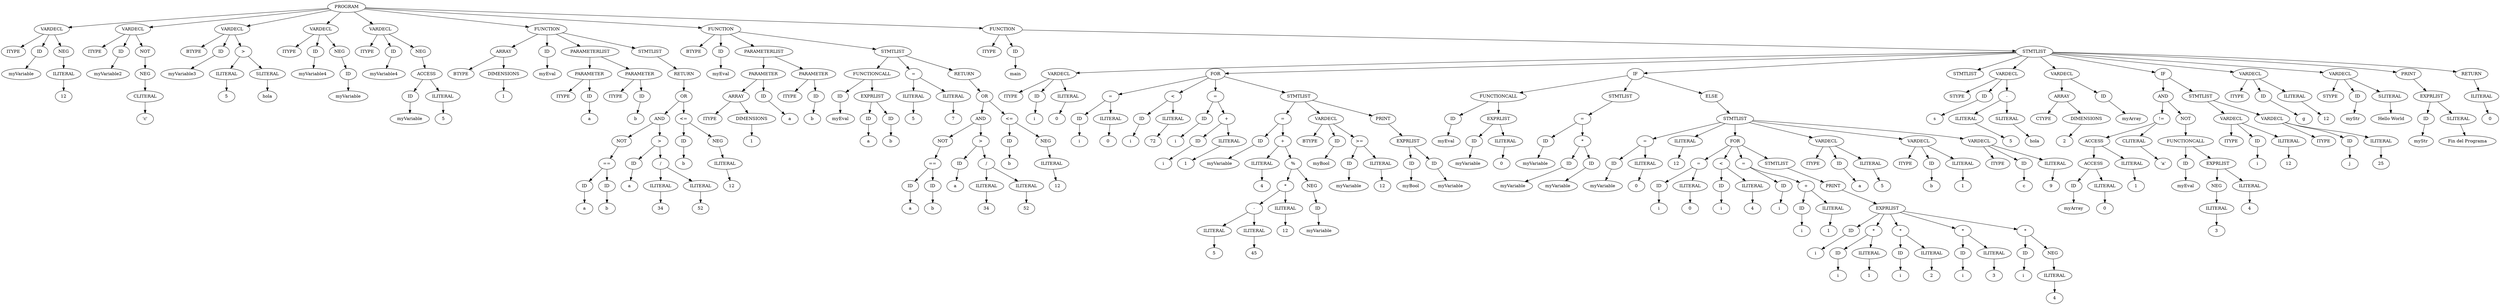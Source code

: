 digraph G {
    A [label="PROGRAM"];
    B [label="VARDECL"];
    C [label="ITYPE"];
    D [label="ID"];
    E [label="myVariable"];
    F [label="NEG"];
    G [label="ILITERAL"];
    H [label="12"];
    I [label="VARDECL"];
    J [label="ITYPE"];
    K [label="ID"];
    L [label="myVariable2"];
    M [label="NOT"];
    N [label="NEG"];
    O [label="CLITERAL"];
    P [label="'c'"];
    Q [label="VARDECL"];
    R [label="BTYPE"];
    S [label="ID"];
    T [label="myVariable3"];
    U [label=">"];
    V [label="ILITERAL"];
    W [label="5"];
    X [label="SLITERAL"];
    Y [label="hola"];
    Z [label="VARDECL"];
    ZA [label="ITYPE"];
    ZB [label="ID"];
    ZC [label="myVariable4"];
    ZD [label="NEG"];
    ZE [label="ID"];
    ZF [label="myVariable"];
    ZG [label="VARDECL"];
    ZH [label="ITYPE"];
    ZI [label="ID"];
    ZJ [label="myVariable4"];
    ZK [label="NEG"];
    ZL [label="ACCESS"];
    ZM [label="ID"];
    ZN [label="myVariable"];
    ZO [label="ILITERAL"];
    ZP [label="5"];
    ZQ [label="FUNCTION"];
    ZR [label="ARRAY"];
    ZS [label="BTYPE"];
    ZT [label="DIMENSIONS"];
    ZU [label="1"];
    ZV [label="ID"];
    ZW [label="myEval"];
    ZX [label="PARAMETERLIST"];
    ZY [label="PARAMETER"];
    ZZ [label="ITYPE"];
    ZZA [label="ID"];
    ZZB [label="a"];
    ZZC [label="PARAMETER"];
    ZZD [label="ITYPE"];
    ZZE [label="ID"];
    ZZF [label="b"];
    ZZG [label="STMTLIST"];
    ZZH [label="RETURN"];
    ZZI [label="OR"];
    ZZJ [label="AND"];
    ZZK [label="NOT"];
    ZZL [label="=="];
    ZZM [label="ID"];
    ZZN [label="a"];
    ZZO [label="ID"];
    ZZP [label="b"];
    ZZQ [label=">"];
    ZZR [label="ID"];
    ZZS [label="a"];
    ZZT [label="/"];
    ZZU [label="ILITERAL"];
    ZZV [label="34"];
    ZZW [label="ILITERAL"];
    ZZX [label="52"];
    ZZY [label="<="];
    ZZZ [label="ID"];
    ZZZA [label="b"];
    ZZZB [label="NEG"];
    ZZZC [label="ILITERAL"];
    ZZZD [label="12"];
    ZZZE [label="FUNCTION"];
    ZZZF [label="BTYPE"];
    ZZZG [label="ID"];
    ZZZH [label="myEval"];
    ZZZI [label="PARAMETERLIST"];
    ZZZJ [label="PARAMETER"];
    ZZZK [label="ARRAY"];
    ZZZL [label="ITYPE"];
    ZZZM [label="DIMENSIONS"];
    ZZZN [label="1"];
    ZZZO [label="ID"];
    ZZZP [label="a"];
    ZZZQ [label="PARAMETER"];
    ZZZR [label="ITYPE"];
    ZZZS [label="ID"];
    ZZZT [label="b"];
    ZZZU [label="STMTLIST"];
    ZZZV [label="FUNCTIONCALL"];
    ZZZW [label="ID"];
    ZZZX [label="myEval"];
    ZZZY [label="EXPRLIST"];
    ZZZZ [label="ID"];
    ZZZZA [label="a"];
    ZZZZB [label="ID"];
    ZZZZC [label="b"];
    ZZZZD [label="="];
    ZZZZE [label="ILITERAL"];
    ZZZZF [label="5"];
    ZZZZG [label="ILITERAL"];
    ZZZZH [label="7"];
    ZZZZI [label="RETURN"];
    ZZZZJ [label="OR"];
    ZZZZK [label="AND"];
    ZZZZL [label="NOT"];
    ZZZZM [label="=="];
    ZZZZN [label="ID"];
    ZZZZO [label="a"];
    ZZZZP [label="ID"];
    ZZZZQ [label="b"];
    ZZZZR [label=">"];
    ZZZZS [label="ID"];
    ZZZZT [label="a"];
    ZZZZU [label="/"];
    ZZZZV [label="ILITERAL"];
    ZZZZW [label="34"];
    ZZZZX [label="ILITERAL"];
    ZZZZY [label="52"];
    ZZZZZ [label="<="];
    ZZZZZA [label="ID"];
    ZZZZZB [label="b"];
    ZZZZZC [label="NEG"];
    ZZZZZD [label="ILITERAL"];
    ZZZZZE [label="12"];
    ZZZZZF [label="FUNCTION"];
    ZZZZZG [label="ITYPE"];
    ZZZZZH [label="ID"];
    ZZZZZI [label="main"];
    ZZZZZJ [label="STMTLIST"];
    ZZZZZK [label="VARDECL"];
    ZZZZZL [label="ITYPE"];
    ZZZZZM [label="ID"];
    ZZZZZN [label="i"];
    ZZZZZO [label="ILITERAL"];
    ZZZZZP [label="0"];
    ZZZZZQ [label="FOR"];
    ZZZZZR [label="="];
    ZZZZZS [label="ID"];
    ZZZZZT [label="i"];
    ZZZZZU [label="ILITERAL"];
    ZZZZZV [label="0"];
    ZZZZZW [label="<"];
    ZZZZZX [label="ID"];
    ZZZZZY [label="i"];
    ZZZZZZ [label="ILITERAL"];
    ZZZZZZA [label="72"];
    ZZZZZZB [label="="];
    ZZZZZZC [label="ID"];
    ZZZZZZD [label="i"];
    ZZZZZZE [label="+"];
    ZZZZZZF [label="ID"];
    ZZZZZZG [label="i"];
    ZZZZZZH [label="ILITERAL"];
    ZZZZZZI [label="1"];
    ZZZZZZJ [label="STMTLIST"];
    ZZZZZZK [label="="];
    ZZZZZZL [label="ID"];
    ZZZZZZM [label="myVariable"];
    ZZZZZZN [label="+"];
    ZZZZZZO [label="ILITERAL"];
    ZZZZZZP [label="4"];
    ZZZZZZQ [label="%"];
    ZZZZZZR [label="*"];
    ZZZZZZS [label="-"];
    ZZZZZZT [label="ILITERAL"];
    ZZZZZZU [label="5"];
    ZZZZZZV [label="ILITERAL"];
    ZZZZZZW [label="45"];
    ZZZZZZX [label="ILITERAL"];
    ZZZZZZY [label="12"];
    ZZZZZZZ [label="NEG"];
    ZZZZZZZA [label="ID"];
    ZZZZZZZB [label="myVariable"];
    ZZZZZZZC [label="VARDECL"];
    ZZZZZZZD [label="BTYPE"];
    ZZZZZZZE [label="ID"];
    ZZZZZZZF [label="myBool"];
    ZZZZZZZG [label=">="];
    ZZZZZZZH [label="ID"];
    ZZZZZZZI [label="myVariable"];
    ZZZZZZZJ [label="ILITERAL"];
    ZZZZZZZK [label="12"];
    ZZZZZZZL [label="PRINT"];
    ZZZZZZZM [label="EXPRLIST"];
    ZZZZZZZN [label="ID"];
    ZZZZZZZO [label="myBool"];
    ZZZZZZZP [label="ID"];
    ZZZZZZZQ [label="myVariable"];
    ZZZZZZZR [label="IF"];
    ZZZZZZZS [label="FUNCTIONCALL"];
    ZZZZZZZT [label="ID"];
    ZZZZZZZU [label="myEval"];
    ZZZZZZZV [label="EXPRLIST"];
    ZZZZZZZW [label="ID"];
    ZZZZZZZX [label="myVariable"];
    ZZZZZZZY [label="ILITERAL"];
    ZZZZZZZZ [label="0"];
    ZZZZZZZZA [label="STMTLIST"];
    ZZZZZZZZB [label="="];
    ZZZZZZZZC [label="ID"];
    ZZZZZZZZD [label="myVariable"];
    ZZZZZZZZE [label="*"];
    ZZZZZZZZF [label="ID"];
    ZZZZZZZZG [label="myVariable"];
    ZZZZZZZZH [label="ID"];
    ZZZZZZZZI [label="myVariable"];
    ZZZZZZZZJ [label="ELSE"];
    ZZZZZZZZK [label="STMTLIST"];
    ZZZZZZZZL [label="="];
    ZZZZZZZZM [label="ID"];
    ZZZZZZZZN [label="myVariable"];
    ZZZZZZZZO [label="ILITERAL"];
    ZZZZZZZZP [label="0"];
    ZZZZZZZZQ [label="ILITERAL"];
    ZZZZZZZZR [label="12"];
    ZZZZZZZZS [label="FOR"];
    ZZZZZZZZT [label="="];
    ZZZZZZZZU [label="ID"];
    ZZZZZZZZV [label="i"];
    ZZZZZZZZW [label="ILITERAL"];
    ZZZZZZZZX [label="0"];
    ZZZZZZZZY [label="<"];
    ZZZZZZZZZ [label="ID"];
    ZZZZZZZZZA [label="i"];
    ZZZZZZZZZB [label="ILITERAL"];
    ZZZZZZZZZC [label="4"];
    ZZZZZZZZZD [label="="];
    ZZZZZZZZZE [label="ID"];
    ZZZZZZZZZF [label="i"];
    ZZZZZZZZZG [label="+"];
    ZZZZZZZZZH [label="ID"];
    ZZZZZZZZZI [label="i"];
    ZZZZZZZZZJ [label="ILITERAL"];
    ZZZZZZZZZK [label="1"];
    ZZZZZZZZZL [label="STMTLIST"];
    ZZZZZZZZZM [label="PRINT"];
    ZZZZZZZZZN [label="EXPRLIST"];
    ZZZZZZZZZO [label="ID"];
    ZZZZZZZZZP [label="i"];
    ZZZZZZZZZQ [label="*"];
    ZZZZZZZZZR [label="ID"];
    ZZZZZZZZZS [label="i"];
    ZZZZZZZZZT [label="ILITERAL"];
    ZZZZZZZZZU [label="1"];
    ZZZZZZZZZV [label="*"];
    ZZZZZZZZZW [label="ID"];
    ZZZZZZZZZX [label="i"];
    ZZZZZZZZZY [label="ILITERAL"];
    ZZZZZZZZZZ [label="2"];
    ZZZZZZZZZZA [label="*"];
    ZZZZZZZZZZB [label="ID"];
    ZZZZZZZZZZC [label="i"];
    ZZZZZZZZZZD [label="ILITERAL"];
    ZZZZZZZZZZE [label="3"];
    ZZZZZZZZZZF [label="*"];
    ZZZZZZZZZZG [label="ID"];
    ZZZZZZZZZZH [label="i"];
    ZZZZZZZZZZI [label="NEG"];
    ZZZZZZZZZZJ [label="ILITERAL"];
    ZZZZZZZZZZK [label="4"];
    ZZZZZZZZZZL [label="VARDECL"];
    ZZZZZZZZZZM [label="ITYPE"];
    ZZZZZZZZZZN [label="ID"];
    ZZZZZZZZZZO [label="a"];
    ZZZZZZZZZZP [label="ILITERAL"];
    ZZZZZZZZZZQ [label="5"];
    ZZZZZZZZZZR [label="VARDECL"];
    ZZZZZZZZZZS [label="ITYPE"];
    ZZZZZZZZZZT [label="ID"];
    ZZZZZZZZZZU [label="b"];
    ZZZZZZZZZZV [label="ILITERAL"];
    ZZZZZZZZZZW [label="1"];
    ZZZZZZZZZZX [label="VARDECL"];
    ZZZZZZZZZZY [label="ITYPE"];
    ZZZZZZZZZZZ [label="ID"];
    ZZZZZZZZZZZA [label="c"];
    ZZZZZZZZZZZB [label="ILITERAL"];
    ZZZZZZZZZZZC [label="9"];
    ZZZZZZZZZZZD [label="STMTLIST"];
    ZZZZZZZZZZZE [label="VARDECL"];
    ZZZZZZZZZZZF [label="STYPE"];
    ZZZZZZZZZZZG [label="ID"];
    ZZZZZZZZZZZH [label="s"];
    ZZZZZZZZZZZI [label="-"];
    ZZZZZZZZZZZJ [label="ILITERAL"];
    ZZZZZZZZZZZK [label="5"];
    ZZZZZZZZZZZL [label="SLITERAL"];
    ZZZZZZZZZZZM [label="hola"];
    ZZZZZZZZZZZN [label="VARDECL"];
    ZZZZZZZZZZZO [label="ARRAY"];
    ZZZZZZZZZZZP [label="CTYPE"];
    ZZZZZZZZZZZQ [label="DIMENSIONS"];
    ZZZZZZZZZZZR [label="2"];
    ZZZZZZZZZZZS [label="ID"];
    ZZZZZZZZZZZT [label="myArray"];
    ZZZZZZZZZZZU [label="IF"];
    ZZZZZZZZZZZV [label="AND"];
    ZZZZZZZZZZZW [label="!="];
    ZZZZZZZZZZZX [label="ACCESS"];
    ZZZZZZZZZZZY [label="ACCESS"];
    ZZZZZZZZZZZZ [label="ID"];
    ZZZZZZZZZZZZA [label="myArray"];
    ZZZZZZZZZZZZB [label="ILITERAL"];
    ZZZZZZZZZZZZC [label="0"];
    ZZZZZZZZZZZZD [label="ILITERAL"];
    ZZZZZZZZZZZZE [label="1"];
    ZZZZZZZZZZZZF [label="CLITERAL"];
    ZZZZZZZZZZZZG [label="'a'"];
    ZZZZZZZZZZZZH [label="NOT"];
    ZZZZZZZZZZZZI [label="FUNCTIONCALL"];
    ZZZZZZZZZZZZJ [label="ID"];
    ZZZZZZZZZZZZK [label="myEval"];
    ZZZZZZZZZZZZL [label="EXPRLIST"];
    ZZZZZZZZZZZZM [label="NEG"];
    ZZZZZZZZZZZZN [label="ILITERAL"];
    ZZZZZZZZZZZZO [label="3"];
    ZZZZZZZZZZZZP [label="ILITERAL"];
    ZZZZZZZZZZZZQ [label="4"];
    ZZZZZZZZZZZZR [label="STMTLIST"];
    ZZZZZZZZZZZZS [label="VARDECL"];
    ZZZZZZZZZZZZT [label="ITYPE"];
    ZZZZZZZZZZZZU [label="ID"];
    ZZZZZZZZZZZZV [label="i"];
    ZZZZZZZZZZZZW [label="ILITERAL"];
    ZZZZZZZZZZZZX [label="12"];
    ZZZZZZZZZZZZY [label="VARDECL"];
    ZZZZZZZZZZZZZ [label="ITYPE"];
    ZZZZZZZZZZZZZA [label="ID"];
    ZZZZZZZZZZZZZB [label="j"];
    ZZZZZZZZZZZZZC [label="ILITERAL"];
    ZZZZZZZZZZZZZD [label="25"];
    ZZZZZZZZZZZZZE [label="VARDECL"];
    ZZZZZZZZZZZZZF [label="ITYPE"];
    ZZZZZZZZZZZZZG [label="ID"];
    ZZZZZZZZZZZZZH [label="g"];
    ZZZZZZZZZZZZZI [label="ILITERAL"];
    ZZZZZZZZZZZZZJ [label="12"];
    ZZZZZZZZZZZZZK [label="VARDECL"];
    ZZZZZZZZZZZZZL [label="STYPE"];
    ZZZZZZZZZZZZZM [label="ID"];
    ZZZZZZZZZZZZZN [label="myStr"];
    ZZZZZZZZZZZZZO [label="SLITERAL"];
    ZZZZZZZZZZZZZP [label="Hello World"];
    ZZZZZZZZZZZZZQ [label="PRINT"];
    ZZZZZZZZZZZZZR [label="EXPRLIST"];
    ZZZZZZZZZZZZZS [label="ID"];
    ZZZZZZZZZZZZZT [label="myStr"];
    ZZZZZZZZZZZZZU [label="SLITERAL"];
    ZZZZZZZZZZZZZV [label="Fin del Programa\n"];
    ZZZZZZZZZZZZZW [label="RETURN"];
    ZZZZZZZZZZZZZX [label="ILITERAL"];
    ZZZZZZZZZZZZZY [label="0"];
    A -> B;
    A -> I;
    A -> Q;
    A -> Z;
    A -> ZG;
    A -> ZQ;
    A -> ZZZE;
    A -> ZZZZZF;
    B -> C;
    B -> D;
    B -> F;
    D -> E;
    F -> G;
    G -> H;
    I -> J;
    I -> K;
    I -> M;
    K -> L;
    M -> N;
    N -> O;
    O -> P;
    Q -> R;
    Q -> S;
    Q -> U;
    S -> T;
    U -> V;
    U -> X;
    V -> W;
    X -> Y;
    Z -> ZA;
    Z -> ZB;
    Z -> ZD;
    ZB -> ZC;
    ZD -> ZE;
    ZE -> ZF;
    ZG -> ZH;
    ZG -> ZI;
    ZG -> ZK;
    ZI -> ZJ;
    ZK -> ZL;
    ZL -> ZM;
    ZL -> ZO;
    ZM -> ZN;
    ZO -> ZP;
    ZQ -> ZR;
    ZQ -> ZV;
    ZQ -> ZX;
    ZQ -> ZZG;
    ZR -> ZS;
    ZR -> ZT;
    ZT -> ZU;
    ZV -> ZW;
    ZX -> ZY;
    ZX -> ZZC;
    ZY -> ZZ;
    ZY -> ZZA;
    ZZA -> ZZB;
    ZZC -> ZZD;
    ZZC -> ZZE;
    ZZE -> ZZF;
    ZZG -> ZZH;
    ZZH -> ZZI;
    ZZI -> ZZJ;
    ZZI -> ZZY;
    ZZJ -> ZZK;
    ZZJ -> ZZQ;
    ZZK -> ZZL;
    ZZL -> ZZM;
    ZZL -> ZZO;
    ZZM -> ZZN;
    ZZO -> ZZP;
    ZZQ -> ZZR;
    ZZQ -> ZZT;
    ZZR -> ZZS;
    ZZT -> ZZU;
    ZZT -> ZZW;
    ZZU -> ZZV;
    ZZW -> ZZX;
    ZZY -> ZZZ;
    ZZY -> ZZZB;
    ZZZ -> ZZZA;
    ZZZB -> ZZZC;
    ZZZC -> ZZZD;
    ZZZE -> ZZZF;
    ZZZE -> ZZZG;
    ZZZE -> ZZZI;
    ZZZE -> ZZZU;
    ZZZG -> ZZZH;
    ZZZI -> ZZZJ;
    ZZZI -> ZZZQ;
    ZZZJ -> ZZZK;
    ZZZJ -> ZZZO;
    ZZZK -> ZZZL;
    ZZZK -> ZZZM;
    ZZZM -> ZZZN;
    ZZZO -> ZZZP;
    ZZZQ -> ZZZR;
    ZZZQ -> ZZZS;
    ZZZS -> ZZZT;
    ZZZU -> ZZZV;
    ZZZU -> ZZZZD;
    ZZZU -> ZZZZI;
    ZZZV -> ZZZW;
    ZZZV -> ZZZY;
    ZZZW -> ZZZX;
    ZZZY -> ZZZZ;
    ZZZY -> ZZZZB;
    ZZZZ -> ZZZZA;
    ZZZZB -> ZZZZC;
    ZZZZD -> ZZZZE;
    ZZZZD -> ZZZZG;
    ZZZZE -> ZZZZF;
    ZZZZG -> ZZZZH;
    ZZZZI -> ZZZZJ;
    ZZZZJ -> ZZZZK;
    ZZZZJ -> ZZZZZ;
    ZZZZK -> ZZZZL;
    ZZZZK -> ZZZZR;
    ZZZZL -> ZZZZM;
    ZZZZM -> ZZZZN;
    ZZZZM -> ZZZZP;
    ZZZZN -> ZZZZO;
    ZZZZP -> ZZZZQ;
    ZZZZR -> ZZZZS;
    ZZZZR -> ZZZZU;
    ZZZZS -> ZZZZT;
    ZZZZU -> ZZZZV;
    ZZZZU -> ZZZZX;
    ZZZZV -> ZZZZW;
    ZZZZX -> ZZZZY;
    ZZZZZ -> ZZZZZA;
    ZZZZZ -> ZZZZZC;
    ZZZZZA -> ZZZZZB;
    ZZZZZC -> ZZZZZD;
    ZZZZZD -> ZZZZZE;
    ZZZZZF -> ZZZZZG;
    ZZZZZF -> ZZZZZH;
    ZZZZZF -> ZZZZZJ;
    ZZZZZH -> ZZZZZI;
    ZZZZZJ -> ZZZZZK;
    ZZZZZJ -> ZZZZZQ;
    ZZZZZJ -> ZZZZZZZR;
    ZZZZZJ -> ZZZZZZZZZZZD;
    ZZZZZJ -> ZZZZZZZZZZZE;
    ZZZZZJ -> ZZZZZZZZZZZN;
    ZZZZZJ -> ZZZZZZZZZZZU;
    ZZZZZJ -> ZZZZZZZZZZZZZE;
    ZZZZZJ -> ZZZZZZZZZZZZZK;
    ZZZZZJ -> ZZZZZZZZZZZZZQ;
    ZZZZZJ -> ZZZZZZZZZZZZZW;
    ZZZZZK -> ZZZZZL;
    ZZZZZK -> ZZZZZM;
    ZZZZZK -> ZZZZZO;
    ZZZZZM -> ZZZZZN;
    ZZZZZO -> ZZZZZP;
    ZZZZZQ -> ZZZZZR;
    ZZZZZQ -> ZZZZZW;
    ZZZZZQ -> ZZZZZZB;
    ZZZZZQ -> ZZZZZZJ;
    ZZZZZR -> ZZZZZS;
    ZZZZZR -> ZZZZZU;
    ZZZZZS -> ZZZZZT;
    ZZZZZU -> ZZZZZV;
    ZZZZZW -> ZZZZZX;
    ZZZZZW -> ZZZZZZ;
    ZZZZZX -> ZZZZZY;
    ZZZZZZ -> ZZZZZZA;
    ZZZZZZB -> ZZZZZZC;
    ZZZZZZB -> ZZZZZZE;
    ZZZZZZC -> ZZZZZZD;
    ZZZZZZE -> ZZZZZZF;
    ZZZZZZE -> ZZZZZZH;
    ZZZZZZF -> ZZZZZZG;
    ZZZZZZH -> ZZZZZZI;
    ZZZZZZJ -> ZZZZZZK;
    ZZZZZZJ -> ZZZZZZZC;
    ZZZZZZJ -> ZZZZZZZL;
    ZZZZZZK -> ZZZZZZL;
    ZZZZZZK -> ZZZZZZN;
    ZZZZZZL -> ZZZZZZM;
    ZZZZZZN -> ZZZZZZO;
    ZZZZZZN -> ZZZZZZQ;
    ZZZZZZO -> ZZZZZZP;
    ZZZZZZQ -> ZZZZZZR;
    ZZZZZZQ -> ZZZZZZZ;
    ZZZZZZR -> ZZZZZZS;
    ZZZZZZR -> ZZZZZZX;
    ZZZZZZS -> ZZZZZZT;
    ZZZZZZS -> ZZZZZZV;
    ZZZZZZT -> ZZZZZZU;
    ZZZZZZV -> ZZZZZZW;
    ZZZZZZX -> ZZZZZZY;
    ZZZZZZZ -> ZZZZZZZA;
    ZZZZZZZA -> ZZZZZZZB;
    ZZZZZZZC -> ZZZZZZZD;
    ZZZZZZZC -> ZZZZZZZE;
    ZZZZZZZC -> ZZZZZZZG;
    ZZZZZZZE -> ZZZZZZZF;
    ZZZZZZZG -> ZZZZZZZH;
    ZZZZZZZG -> ZZZZZZZJ;
    ZZZZZZZH -> ZZZZZZZI;
    ZZZZZZZJ -> ZZZZZZZK;
    ZZZZZZZL -> ZZZZZZZM;
    ZZZZZZZM -> ZZZZZZZN;
    ZZZZZZZM -> ZZZZZZZP;
    ZZZZZZZN -> ZZZZZZZO;
    ZZZZZZZP -> ZZZZZZZQ;
    ZZZZZZZR -> ZZZZZZZS;
    ZZZZZZZR -> ZZZZZZZZA;
    ZZZZZZZR -> ZZZZZZZZJ;
    ZZZZZZZS -> ZZZZZZZT;
    ZZZZZZZS -> ZZZZZZZV;
    ZZZZZZZT -> ZZZZZZZU;
    ZZZZZZZV -> ZZZZZZZW;
    ZZZZZZZV -> ZZZZZZZY;
    ZZZZZZZW -> ZZZZZZZX;
    ZZZZZZZY -> ZZZZZZZZ;
    ZZZZZZZZA -> ZZZZZZZZB;
    ZZZZZZZZB -> ZZZZZZZZC;
    ZZZZZZZZB -> ZZZZZZZZE;
    ZZZZZZZZC -> ZZZZZZZZD;
    ZZZZZZZZE -> ZZZZZZZZF;
    ZZZZZZZZE -> ZZZZZZZZH;
    ZZZZZZZZF -> ZZZZZZZZG;
    ZZZZZZZZH -> ZZZZZZZZI;
    ZZZZZZZZJ -> ZZZZZZZZK;
    ZZZZZZZZK -> ZZZZZZZZL;
    ZZZZZZZZK -> ZZZZZZZZQ;
    ZZZZZZZZK -> ZZZZZZZZS;
    ZZZZZZZZK -> ZZZZZZZZZZL;
    ZZZZZZZZK -> ZZZZZZZZZZR;
    ZZZZZZZZK -> ZZZZZZZZZZX;
    ZZZZZZZZL -> ZZZZZZZZM;
    ZZZZZZZZL -> ZZZZZZZZO;
    ZZZZZZZZM -> ZZZZZZZZN;
    ZZZZZZZZO -> ZZZZZZZZP;
    ZZZZZZZZQ -> ZZZZZZZZR;
    ZZZZZZZZS -> ZZZZZZZZT;
    ZZZZZZZZS -> ZZZZZZZZY;
    ZZZZZZZZS -> ZZZZZZZZZD;
    ZZZZZZZZS -> ZZZZZZZZZL;
    ZZZZZZZZT -> ZZZZZZZZU;
    ZZZZZZZZT -> ZZZZZZZZW;
    ZZZZZZZZU -> ZZZZZZZZV;
    ZZZZZZZZW -> ZZZZZZZZX;
    ZZZZZZZZY -> ZZZZZZZZZ;
    ZZZZZZZZY -> ZZZZZZZZZB;
    ZZZZZZZZZ -> ZZZZZZZZZA;
    ZZZZZZZZZB -> ZZZZZZZZZC;
    ZZZZZZZZZD -> ZZZZZZZZZE;
    ZZZZZZZZZD -> ZZZZZZZZZG;
    ZZZZZZZZZE -> ZZZZZZZZZF;
    ZZZZZZZZZG -> ZZZZZZZZZH;
    ZZZZZZZZZG -> ZZZZZZZZZJ;
    ZZZZZZZZZH -> ZZZZZZZZZI;
    ZZZZZZZZZJ -> ZZZZZZZZZK;
    ZZZZZZZZZL -> ZZZZZZZZZM;
    ZZZZZZZZZM -> ZZZZZZZZZN;
    ZZZZZZZZZN -> ZZZZZZZZZO;
    ZZZZZZZZZN -> ZZZZZZZZZQ;
    ZZZZZZZZZN -> ZZZZZZZZZV;
    ZZZZZZZZZN -> ZZZZZZZZZZA;
    ZZZZZZZZZN -> ZZZZZZZZZZF;
    ZZZZZZZZZO -> ZZZZZZZZZP;
    ZZZZZZZZZQ -> ZZZZZZZZZR;
    ZZZZZZZZZQ -> ZZZZZZZZZT;
    ZZZZZZZZZR -> ZZZZZZZZZS;
    ZZZZZZZZZT -> ZZZZZZZZZU;
    ZZZZZZZZZV -> ZZZZZZZZZW;
    ZZZZZZZZZV -> ZZZZZZZZZY;
    ZZZZZZZZZW -> ZZZZZZZZZX;
    ZZZZZZZZZY -> ZZZZZZZZZZ;
    ZZZZZZZZZZA -> ZZZZZZZZZZB;
    ZZZZZZZZZZA -> ZZZZZZZZZZD;
    ZZZZZZZZZZB -> ZZZZZZZZZZC;
    ZZZZZZZZZZD -> ZZZZZZZZZZE;
    ZZZZZZZZZZF -> ZZZZZZZZZZG;
    ZZZZZZZZZZF -> ZZZZZZZZZZI;
    ZZZZZZZZZZG -> ZZZZZZZZZZH;
    ZZZZZZZZZZI -> ZZZZZZZZZZJ;
    ZZZZZZZZZZJ -> ZZZZZZZZZZK;
    ZZZZZZZZZZL -> ZZZZZZZZZZM;
    ZZZZZZZZZZL -> ZZZZZZZZZZN;
    ZZZZZZZZZZL -> ZZZZZZZZZZP;
    ZZZZZZZZZZN -> ZZZZZZZZZZO;
    ZZZZZZZZZZP -> ZZZZZZZZZZQ;
    ZZZZZZZZZZR -> ZZZZZZZZZZS;
    ZZZZZZZZZZR -> ZZZZZZZZZZT;
    ZZZZZZZZZZR -> ZZZZZZZZZZV;
    ZZZZZZZZZZT -> ZZZZZZZZZZU;
    ZZZZZZZZZZV -> ZZZZZZZZZZW;
    ZZZZZZZZZZX -> ZZZZZZZZZZY;
    ZZZZZZZZZZX -> ZZZZZZZZZZZ;
    ZZZZZZZZZZX -> ZZZZZZZZZZZB;
    ZZZZZZZZZZZ -> ZZZZZZZZZZZA;
    ZZZZZZZZZZZB -> ZZZZZZZZZZZC;
    ZZZZZZZZZZZE -> ZZZZZZZZZZZF;
    ZZZZZZZZZZZE -> ZZZZZZZZZZZG;
    ZZZZZZZZZZZE -> ZZZZZZZZZZZI;
    ZZZZZZZZZZZG -> ZZZZZZZZZZZH;
    ZZZZZZZZZZZI -> ZZZZZZZZZZZJ;
    ZZZZZZZZZZZI -> ZZZZZZZZZZZL;
    ZZZZZZZZZZZJ -> ZZZZZZZZZZZK;
    ZZZZZZZZZZZL -> ZZZZZZZZZZZM;
    ZZZZZZZZZZZN -> ZZZZZZZZZZZO;
    ZZZZZZZZZZZN -> ZZZZZZZZZZZS;
    ZZZZZZZZZZZO -> ZZZZZZZZZZZP;
    ZZZZZZZZZZZO -> ZZZZZZZZZZZQ;
    ZZZZZZZZZZZQ -> ZZZZZZZZZZZR;
    ZZZZZZZZZZZS -> ZZZZZZZZZZZT;
    ZZZZZZZZZZZU -> ZZZZZZZZZZZV;
    ZZZZZZZZZZZU -> ZZZZZZZZZZZZR;
    ZZZZZZZZZZZV -> ZZZZZZZZZZZW;
    ZZZZZZZZZZZV -> ZZZZZZZZZZZZH;
    ZZZZZZZZZZZW -> ZZZZZZZZZZZX;
    ZZZZZZZZZZZW -> ZZZZZZZZZZZZF;
    ZZZZZZZZZZZX -> ZZZZZZZZZZZY;
    ZZZZZZZZZZZX -> ZZZZZZZZZZZZD;
    ZZZZZZZZZZZY -> ZZZZZZZZZZZZ;
    ZZZZZZZZZZZY -> ZZZZZZZZZZZZB;
    ZZZZZZZZZZZZ -> ZZZZZZZZZZZZA;
    ZZZZZZZZZZZZB -> ZZZZZZZZZZZZC;
    ZZZZZZZZZZZZD -> ZZZZZZZZZZZZE;
    ZZZZZZZZZZZZF -> ZZZZZZZZZZZZG;
    ZZZZZZZZZZZZH -> ZZZZZZZZZZZZI;
    ZZZZZZZZZZZZI -> ZZZZZZZZZZZZJ;
    ZZZZZZZZZZZZI -> ZZZZZZZZZZZZL;
    ZZZZZZZZZZZZJ -> ZZZZZZZZZZZZK;
    ZZZZZZZZZZZZL -> ZZZZZZZZZZZZM;
    ZZZZZZZZZZZZL -> ZZZZZZZZZZZZP;
    ZZZZZZZZZZZZM -> ZZZZZZZZZZZZN;
    ZZZZZZZZZZZZN -> ZZZZZZZZZZZZO;
    ZZZZZZZZZZZZP -> ZZZZZZZZZZZZQ;
    ZZZZZZZZZZZZR -> ZZZZZZZZZZZZS;
    ZZZZZZZZZZZZR -> ZZZZZZZZZZZZY;
    ZZZZZZZZZZZZS -> ZZZZZZZZZZZZT;
    ZZZZZZZZZZZZS -> ZZZZZZZZZZZZU;
    ZZZZZZZZZZZZS -> ZZZZZZZZZZZZW;
    ZZZZZZZZZZZZU -> ZZZZZZZZZZZZV;
    ZZZZZZZZZZZZW -> ZZZZZZZZZZZZX;
    ZZZZZZZZZZZZY -> ZZZZZZZZZZZZZ;
    ZZZZZZZZZZZZY -> ZZZZZZZZZZZZZA;
    ZZZZZZZZZZZZY -> ZZZZZZZZZZZZZC;
    ZZZZZZZZZZZZZA -> ZZZZZZZZZZZZZB;
    ZZZZZZZZZZZZZC -> ZZZZZZZZZZZZZD;
    ZZZZZZZZZZZZZE -> ZZZZZZZZZZZZZF;
    ZZZZZZZZZZZZZE -> ZZZZZZZZZZZZZG;
    ZZZZZZZZZZZZZE -> ZZZZZZZZZZZZZI;
    ZZZZZZZZZZZZZG -> ZZZZZZZZZZZZZH;
    ZZZZZZZZZZZZZI -> ZZZZZZZZZZZZZJ;
    ZZZZZZZZZZZZZK -> ZZZZZZZZZZZZZL;
    ZZZZZZZZZZZZZK -> ZZZZZZZZZZZZZM;
    ZZZZZZZZZZZZZK -> ZZZZZZZZZZZZZO;
    ZZZZZZZZZZZZZM -> ZZZZZZZZZZZZZN;
    ZZZZZZZZZZZZZO -> ZZZZZZZZZZZZZP;
    ZZZZZZZZZZZZZQ -> ZZZZZZZZZZZZZR;
    ZZZZZZZZZZZZZR -> ZZZZZZZZZZZZZS;
    ZZZZZZZZZZZZZR -> ZZZZZZZZZZZZZU;
    ZZZZZZZZZZZZZS -> ZZZZZZZZZZZZZT;
    ZZZZZZZZZZZZZU -> ZZZZZZZZZZZZZV;
    ZZZZZZZZZZZZZW -> ZZZZZZZZZZZZZX;
    ZZZZZZZZZZZZZX -> ZZZZZZZZZZZZZY;
}
